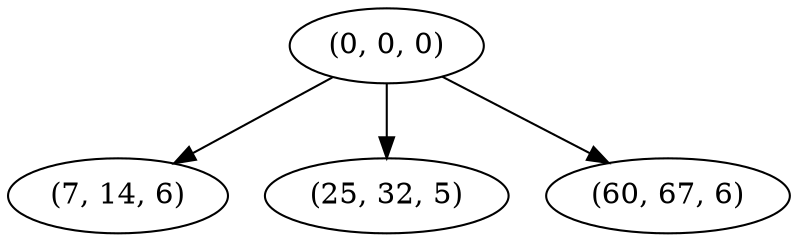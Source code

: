 digraph tree {
    "(0, 0, 0)";
    "(7, 14, 6)";
    "(25, 32, 5)";
    "(60, 67, 6)";
    "(0, 0, 0)" -> "(7, 14, 6)";
    "(0, 0, 0)" -> "(25, 32, 5)";
    "(0, 0, 0)" -> "(60, 67, 6)";
}
